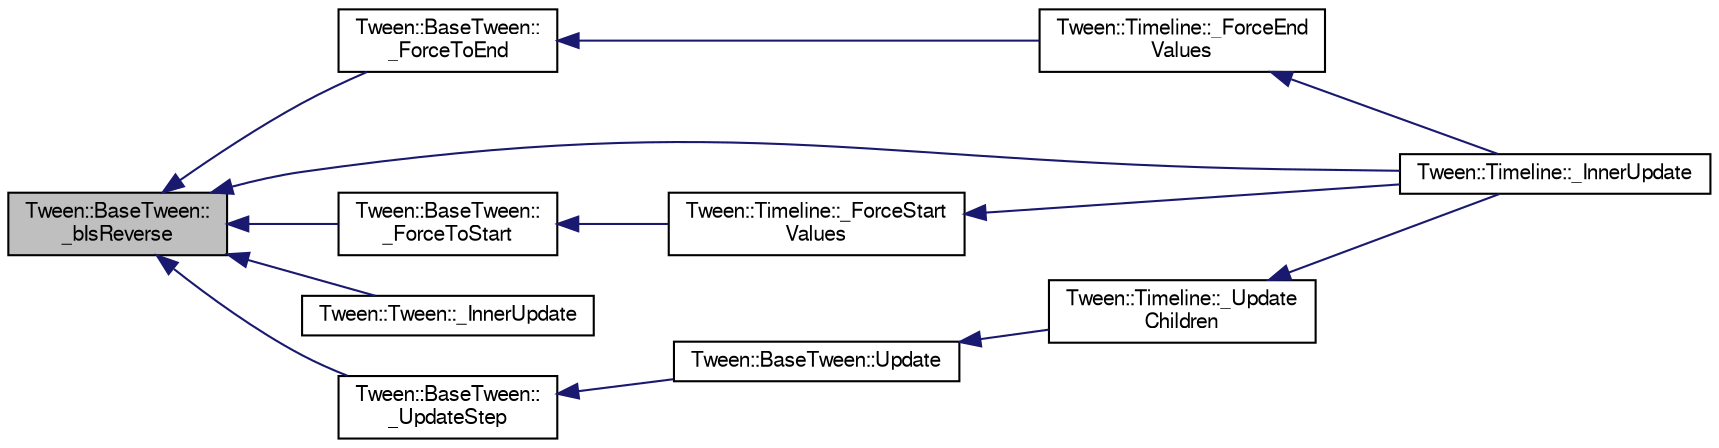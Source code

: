 digraph "Tween::BaseTween::_bIsReverse"
{
  bgcolor="transparent";
  edge [fontname="FreeSans",fontsize="10",labelfontname="FreeSans",labelfontsize="10"];
  node [fontname="FreeSans",fontsize="10",shape=record];
  rankdir="LR";
  Node1 [label="Tween::BaseTween::\l_bIsReverse",height=0.2,width=0.4,color="black", fillcolor="grey75", style="filled" fontcolor="black"];
  Node1 -> Node2 [dir="back",color="midnightblue",fontsize="10",style="solid",fontname="FreeSans"];
  Node2 [label="Tween::BaseTween::\l_ForceToEnd",height=0.2,width=0.4,color="black",URL="$classTween_1_1BaseTween.html#a2c6522c6b7b80ae23bfed083293f5fbb"];
  Node2 -> Node3 [dir="back",color="midnightblue",fontsize="10",style="solid",fontname="FreeSans"];
  Node3 [label="Tween::Timeline::_ForceEnd\lValues",height=0.2,width=0.4,color="black",URL="$classTween_1_1Timeline.html#a64814b2f7448f3f72eaa2c1d785eb0f4"];
  Node3 -> Node4 [dir="back",color="midnightblue",fontsize="10",style="solid",fontname="FreeSans"];
  Node4 [label="Tween::Timeline::_InnerUpdate",height=0.2,width=0.4,color="black",URL="$classTween_1_1Timeline.html#a46fb15526436d8d9bd9d704b875e80f9"];
  Node1 -> Node5 [dir="back",color="midnightblue",fontsize="10",style="solid",fontname="FreeSans"];
  Node5 [label="Tween::BaseTween::\l_ForceToStart",height=0.2,width=0.4,color="black",URL="$classTween_1_1BaseTween.html#ac4837aaa9a9b5abc9970a23a5734c8d6"];
  Node5 -> Node6 [dir="back",color="midnightblue",fontsize="10",style="solid",fontname="FreeSans"];
  Node6 [label="Tween::Timeline::_ForceStart\lValues",height=0.2,width=0.4,color="black",URL="$classTween_1_1Timeline.html#a4e528049d2a89f396eb3fcf161db05a3"];
  Node6 -> Node4 [dir="back",color="midnightblue",fontsize="10",style="solid",fontname="FreeSans"];
  Node1 -> Node4 [dir="back",color="midnightblue",fontsize="10",style="solid",fontname="FreeSans"];
  Node1 -> Node7 [dir="back",color="midnightblue",fontsize="10",style="solid",fontname="FreeSans"];
  Node7 [label="Tween::Tween::_InnerUpdate",height=0.2,width=0.4,color="black",URL="$classTween_1_1Tween.html#a1420f65ab94f4976d35cb9edcac804a2"];
  Node1 -> Node8 [dir="back",color="midnightblue",fontsize="10",style="solid",fontname="FreeSans"];
  Node8 [label="Tween::BaseTween::\l_UpdateStep",height=0.2,width=0.4,color="black",URL="$classTween_1_1BaseTween.html#ae46a8083903822701ed8791f85d427b4"];
  Node8 -> Node9 [dir="back",color="midnightblue",fontsize="10",style="solid",fontname="FreeSans"];
  Node9 [label="Tween::BaseTween::Update",height=0.2,width=0.4,color="black",URL="$classTween_1_1BaseTween.html#a4f5403f740f7692474ae91f2f5af560a"];
  Node9 -> Node10 [dir="back",color="midnightblue",fontsize="10",style="solid",fontname="FreeSans"];
  Node10 [label="Tween::Timeline::_Update\lChildren",height=0.2,width=0.4,color="black",URL="$classTween_1_1Timeline.html#a7f1860da70dcd33ee12f19d94cfeb50f"];
  Node10 -> Node4 [dir="back",color="midnightblue",fontsize="10",style="solid",fontname="FreeSans"];
}
